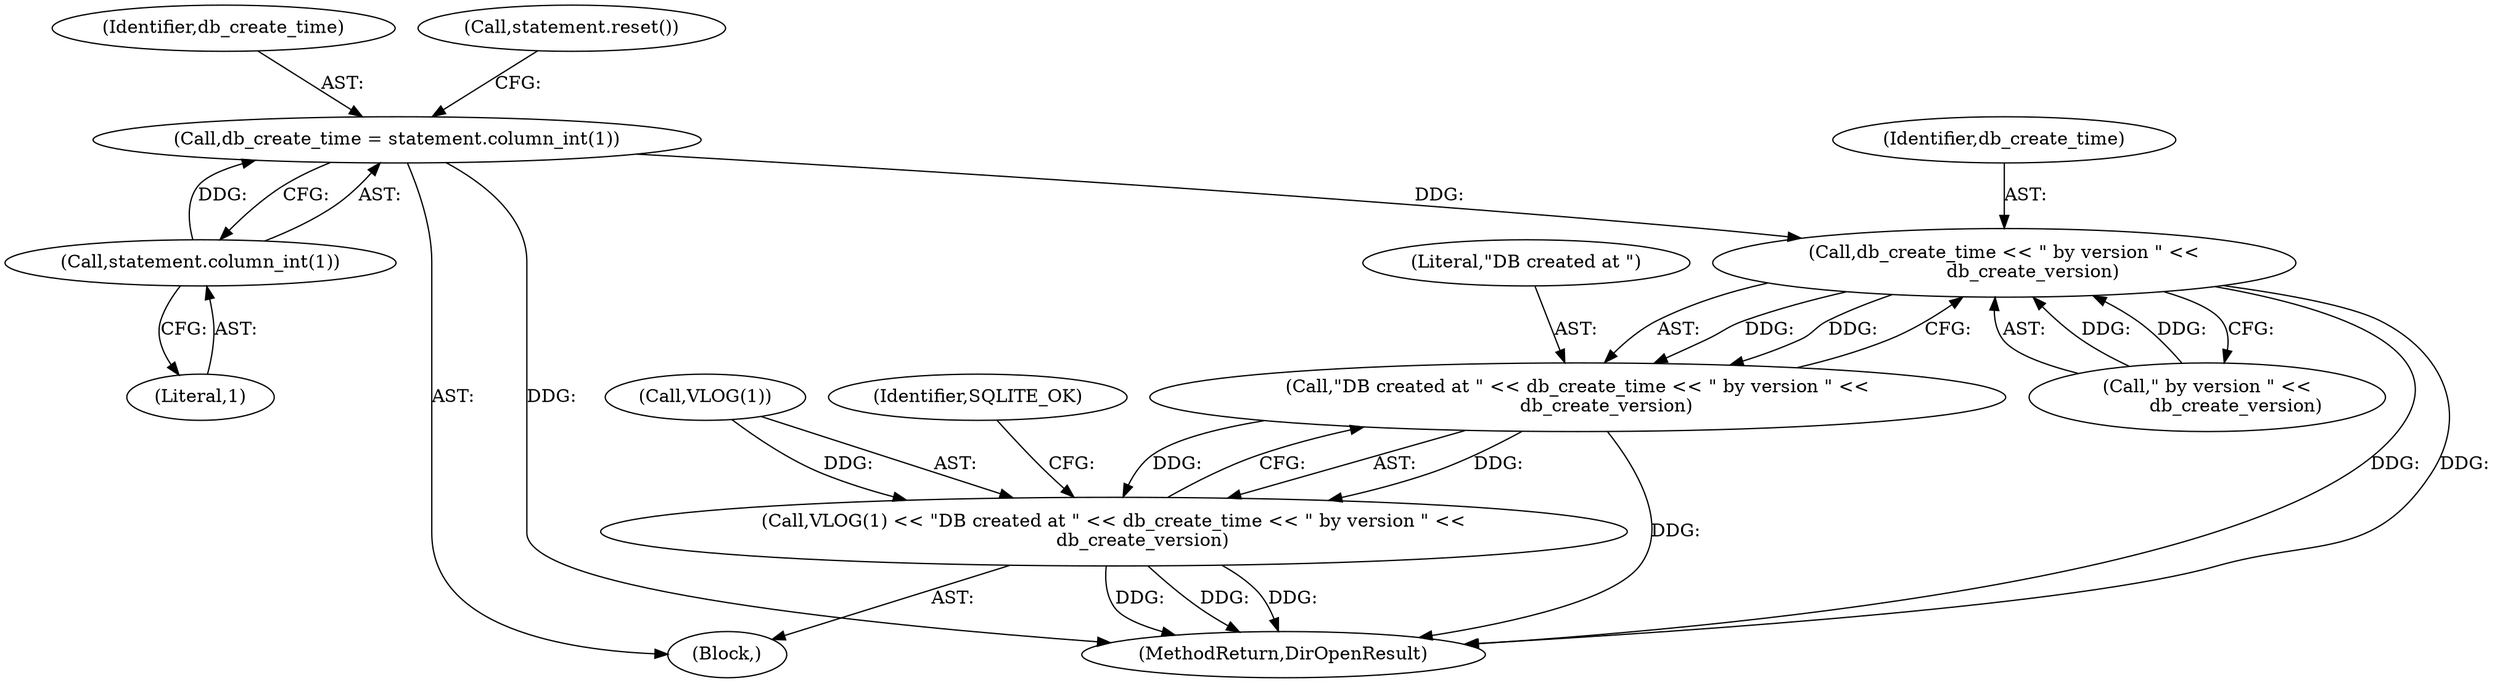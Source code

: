 digraph "0_Chrome_19190765882e272a6a2162c89acdb29110f7e3cf_20@API" {
"1000278" [label="(Call,db_create_time = statement.column_int(1))"];
"1000280" [label="(Call,statement.column_int(1))"];
"1000288" [label="(Call,db_create_time << \" by version \" <<\n          db_create_version)"];
"1000286" [label="(Call,\"DB created at \" << db_create_time << \" by version \" <<\n          db_create_version)"];
"1000283" [label="(Call,VLOG(1) << \"DB created at \" << db_create_time << \" by version \" <<\n          db_create_version)"];
"1000281" [label="(Literal,1)"];
"1000284" [label="(Call,VLOG(1))"];
"1000295" [label="(Identifier,SQLITE_OK)"];
"1000259" [label="(Block,)"];
"1000288" [label="(Call,db_create_time << \" by version \" <<\n          db_create_version)"];
"1000286" [label="(Call,\"DB created at \" << db_create_time << \" by version \" <<\n          db_create_version)"];
"1000289" [label="(Identifier,db_create_time)"];
"1000278" [label="(Call,db_create_time = statement.column_int(1))"];
"1000287" [label="(Literal,\"DB created at \")"];
"1000279" [label="(Identifier,db_create_time)"];
"1000282" [label="(Call,statement.reset())"];
"1000283" [label="(Call,VLOG(1) << \"DB created at \" << db_create_time << \" by version \" <<\n          db_create_version)"];
"1000304" [label="(MethodReturn,DirOpenResult)"];
"1000280" [label="(Call,statement.column_int(1))"];
"1000290" [label="(Call,\" by version \" <<\n          db_create_version)"];
"1000278" -> "1000259"  [label="AST: "];
"1000278" -> "1000280"  [label="CFG: "];
"1000279" -> "1000278"  [label="AST: "];
"1000280" -> "1000278"  [label="AST: "];
"1000282" -> "1000278"  [label="CFG: "];
"1000278" -> "1000304"  [label="DDG: "];
"1000280" -> "1000278"  [label="DDG: "];
"1000278" -> "1000288"  [label="DDG: "];
"1000280" -> "1000281"  [label="CFG: "];
"1000281" -> "1000280"  [label="AST: "];
"1000288" -> "1000286"  [label="AST: "];
"1000288" -> "1000290"  [label="CFG: "];
"1000289" -> "1000288"  [label="AST: "];
"1000290" -> "1000288"  [label="AST: "];
"1000286" -> "1000288"  [label="CFG: "];
"1000288" -> "1000304"  [label="DDG: "];
"1000288" -> "1000304"  [label="DDG: "];
"1000288" -> "1000286"  [label="DDG: "];
"1000288" -> "1000286"  [label="DDG: "];
"1000290" -> "1000288"  [label="DDG: "];
"1000290" -> "1000288"  [label="DDG: "];
"1000286" -> "1000283"  [label="AST: "];
"1000287" -> "1000286"  [label="AST: "];
"1000283" -> "1000286"  [label="CFG: "];
"1000286" -> "1000304"  [label="DDG: "];
"1000286" -> "1000283"  [label="DDG: "];
"1000286" -> "1000283"  [label="DDG: "];
"1000283" -> "1000259"  [label="AST: "];
"1000284" -> "1000283"  [label="AST: "];
"1000295" -> "1000283"  [label="CFG: "];
"1000283" -> "1000304"  [label="DDG: "];
"1000283" -> "1000304"  [label="DDG: "];
"1000283" -> "1000304"  [label="DDG: "];
"1000284" -> "1000283"  [label="DDG: "];
}
